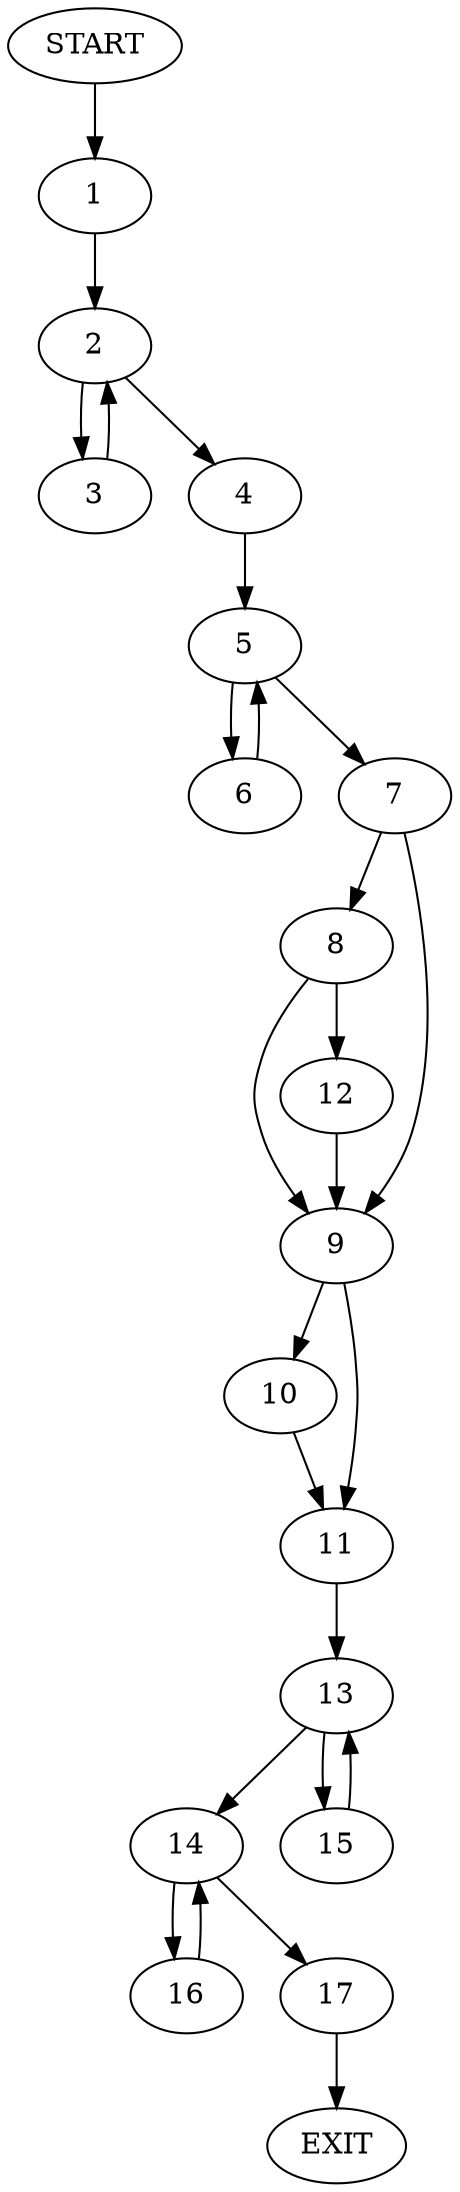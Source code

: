 digraph {
0 [label="START"]
18 [label="EXIT"]
0 -> 1
1 -> 2
2 -> 3
2 -> 4
4 -> 5
3 -> 2
5 -> 6
5 -> 7
6 -> 5
7 -> 8
7 -> 9
9 -> 10
9 -> 11
8 -> 12
8 -> 9
12 -> 9
10 -> 11
11 -> 13
13 -> 14
13 -> 15
14 -> 16
14 -> 17
15 -> 13
17 -> 18
16 -> 14
}
